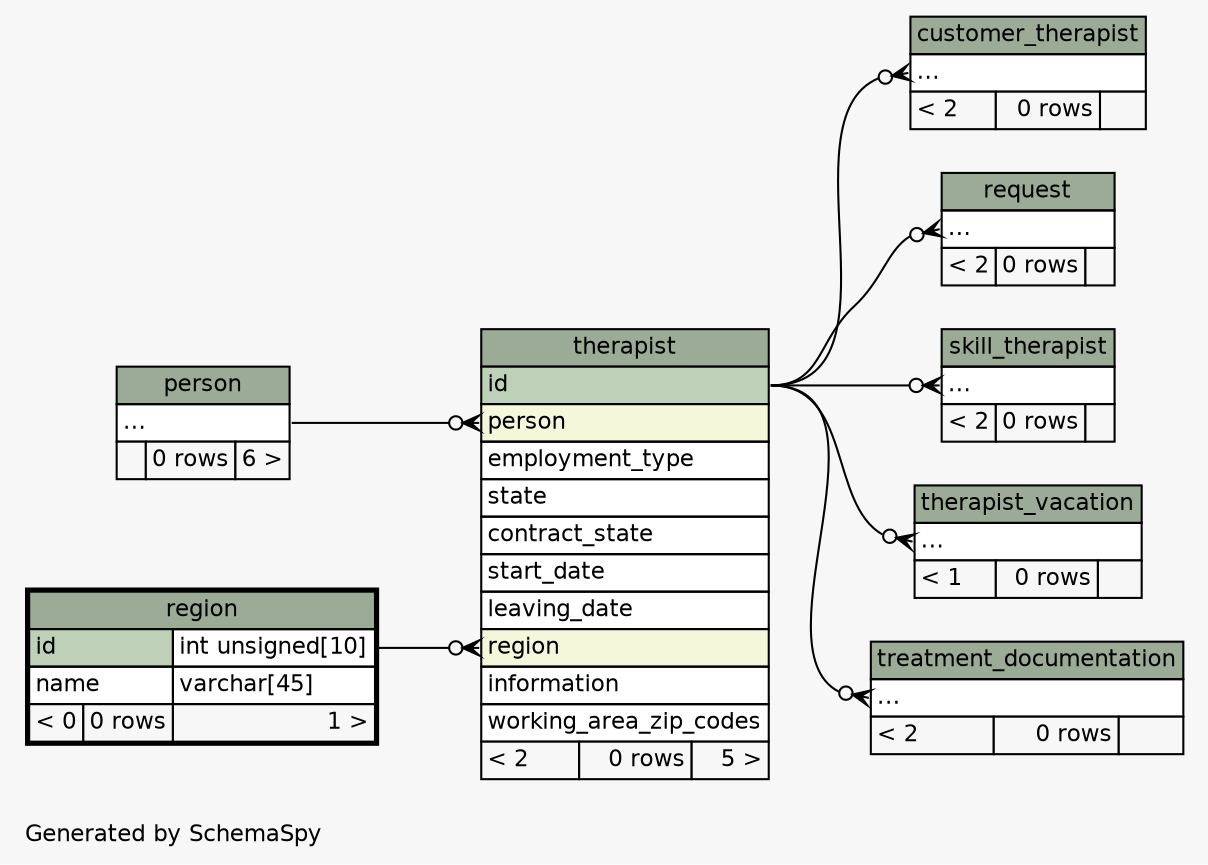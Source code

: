 // dot 2.40.1 on Linux 5.0.0-37-generic
// SchemaSpy rev 590
digraph "twoDegreesRelationshipsDiagram" {
  graph [
    rankdir="RL"
    bgcolor="#f7f7f7"
    label="\nGenerated by SchemaSpy"
    labeljust="l"
    nodesep="0.18"
    ranksep="0.46"
    fontname="Helvetica"
    fontsize="11"
  ];
  node [
    fontname="Helvetica"
    fontsize="11"
    shape="plaintext"
  ];
  edge [
    arrowsize="0.8"
  ];
  "customer_therapist":"elipses":w -> "therapist":"id":e [arrowhead=none dir=back arrowtail=crowodot];
  "request":"elipses":w -> "therapist":"id":e [arrowhead=none dir=back arrowtail=crowodot];
  "skill_therapist":"elipses":w -> "therapist":"id":e [arrowhead=none dir=back arrowtail=crowodot];
  "therapist":"person":w -> "person":"elipses":e [arrowhead=none dir=back arrowtail=crowodot];
  "therapist":"region":w -> "region":"id.type":e [arrowhead=none dir=back arrowtail=crowodot];
  "therapist_vacation":"elipses":w -> "therapist":"id":e [arrowhead=none dir=back arrowtail=crowodot];
  "treatment_documentation":"elipses":w -> "therapist":"id":e [arrowhead=none dir=back arrowtail=crowodot];
  "customer_therapist" [
    label=<
    <TABLE BORDER="0" CELLBORDER="1" CELLSPACING="0" BGCOLOR="#ffffff">
      <TR><TD COLSPAN="3" BGCOLOR="#9bab96" ALIGN="CENTER">customer_therapist</TD></TR>
      <TR><TD PORT="elipses" COLSPAN="3" ALIGN="LEFT">...</TD></TR>
      <TR><TD ALIGN="LEFT" BGCOLOR="#f7f7f7">&lt; 2</TD><TD ALIGN="RIGHT" BGCOLOR="#f7f7f7">0 rows</TD><TD ALIGN="RIGHT" BGCOLOR="#f7f7f7">  </TD></TR>
    </TABLE>>
    URL="customer_therapist.html"
    tooltip="customer_therapist"
  ];
  "person" [
    label=<
    <TABLE BORDER="0" CELLBORDER="1" CELLSPACING="0" BGCOLOR="#ffffff">
      <TR><TD COLSPAN="3" BGCOLOR="#9bab96" ALIGN="CENTER">person</TD></TR>
      <TR><TD PORT="elipses" COLSPAN="3" ALIGN="LEFT">...</TD></TR>
      <TR><TD ALIGN="LEFT" BGCOLOR="#f7f7f7">  </TD><TD ALIGN="RIGHT" BGCOLOR="#f7f7f7">0 rows</TD><TD ALIGN="RIGHT" BGCOLOR="#f7f7f7">6 &gt;</TD></TR>
    </TABLE>>
    URL="person.html"
    tooltip="person"
  ];
  "region" [
    label=<
    <TABLE BORDER="2" CELLBORDER="1" CELLSPACING="0" BGCOLOR="#ffffff">
      <TR><TD COLSPAN="3" BGCOLOR="#9bab96" ALIGN="CENTER">region</TD></TR>
      <TR><TD PORT="id" COLSPAN="2" BGCOLOR="#bed1b8" ALIGN="LEFT">id</TD><TD PORT="id.type" ALIGN="LEFT">int unsigned[10]</TD></TR>
      <TR><TD PORT="name" COLSPAN="2" ALIGN="LEFT">name</TD><TD PORT="name.type" ALIGN="LEFT">varchar[45]</TD></TR>
      <TR><TD ALIGN="LEFT" BGCOLOR="#f7f7f7">&lt; 0</TD><TD ALIGN="RIGHT" BGCOLOR="#f7f7f7">0 rows</TD><TD ALIGN="RIGHT" BGCOLOR="#f7f7f7">1 &gt;</TD></TR>
    </TABLE>>
    URL="region.html"
    tooltip="region"
  ];
  "request" [
    label=<
    <TABLE BORDER="0" CELLBORDER="1" CELLSPACING="0" BGCOLOR="#ffffff">
      <TR><TD COLSPAN="3" BGCOLOR="#9bab96" ALIGN="CENTER">request</TD></TR>
      <TR><TD PORT="elipses" COLSPAN="3" ALIGN="LEFT">...</TD></TR>
      <TR><TD ALIGN="LEFT" BGCOLOR="#f7f7f7">&lt; 2</TD><TD ALIGN="RIGHT" BGCOLOR="#f7f7f7">0 rows</TD><TD ALIGN="RIGHT" BGCOLOR="#f7f7f7">  </TD></TR>
    </TABLE>>
    URL="request.html"
    tooltip="request"
  ];
  "skill_therapist" [
    label=<
    <TABLE BORDER="0" CELLBORDER="1" CELLSPACING="0" BGCOLOR="#ffffff">
      <TR><TD COLSPAN="3" BGCOLOR="#9bab96" ALIGN="CENTER">skill_therapist</TD></TR>
      <TR><TD PORT="elipses" COLSPAN="3" ALIGN="LEFT">...</TD></TR>
      <TR><TD ALIGN="LEFT" BGCOLOR="#f7f7f7">&lt; 2</TD><TD ALIGN="RIGHT" BGCOLOR="#f7f7f7">0 rows</TD><TD ALIGN="RIGHT" BGCOLOR="#f7f7f7">  </TD></TR>
    </TABLE>>
    URL="skill_therapist.html"
    tooltip="skill_therapist"
  ];
  "therapist" [
    label=<
    <TABLE BORDER="0" CELLBORDER="1" CELLSPACING="0" BGCOLOR="#ffffff">
      <TR><TD COLSPAN="3" BGCOLOR="#9bab96" ALIGN="CENTER">therapist</TD></TR>
      <TR><TD PORT="id" COLSPAN="3" BGCOLOR="#bed1b8" ALIGN="LEFT">id</TD></TR>
      <TR><TD PORT="person" COLSPAN="3" BGCOLOR="#f4f7da" ALIGN="LEFT">person</TD></TR>
      <TR><TD PORT="employment_type" COLSPAN="3" ALIGN="LEFT">employment_type</TD></TR>
      <TR><TD PORT="state" COLSPAN="3" ALIGN="LEFT">state</TD></TR>
      <TR><TD PORT="contract_state" COLSPAN="3" ALIGN="LEFT">contract_state</TD></TR>
      <TR><TD PORT="start_date" COLSPAN="3" ALIGN="LEFT">start_date</TD></TR>
      <TR><TD PORT="leaving_date" COLSPAN="3" ALIGN="LEFT">leaving_date</TD></TR>
      <TR><TD PORT="region" COLSPAN="3" BGCOLOR="#f4f7da" ALIGN="LEFT">region</TD></TR>
      <TR><TD PORT="information" COLSPAN="3" ALIGN="LEFT">information</TD></TR>
      <TR><TD PORT="working_area_zip_codes" COLSPAN="3" ALIGN="LEFT">working_area_zip_codes</TD></TR>
      <TR><TD ALIGN="LEFT" BGCOLOR="#f7f7f7">&lt; 2</TD><TD ALIGN="RIGHT" BGCOLOR="#f7f7f7">0 rows</TD><TD ALIGN="RIGHT" BGCOLOR="#f7f7f7">5 &gt;</TD></TR>
    </TABLE>>
    URL="therapist.html"
    tooltip="therapist"
  ];
  "therapist_vacation" [
    label=<
    <TABLE BORDER="0" CELLBORDER="1" CELLSPACING="0" BGCOLOR="#ffffff">
      <TR><TD COLSPAN="3" BGCOLOR="#9bab96" ALIGN="CENTER">therapist_vacation</TD></TR>
      <TR><TD PORT="elipses" COLSPAN="3" ALIGN="LEFT">...</TD></TR>
      <TR><TD ALIGN="LEFT" BGCOLOR="#f7f7f7">&lt; 1</TD><TD ALIGN="RIGHT" BGCOLOR="#f7f7f7">0 rows</TD><TD ALIGN="RIGHT" BGCOLOR="#f7f7f7">  </TD></TR>
    </TABLE>>
    URL="therapist_vacation.html"
    tooltip="therapist_vacation"
  ];
  "treatment_documentation" [
    label=<
    <TABLE BORDER="0" CELLBORDER="1" CELLSPACING="0" BGCOLOR="#ffffff">
      <TR><TD COLSPAN="3" BGCOLOR="#9bab96" ALIGN="CENTER">treatment_documentation</TD></TR>
      <TR><TD PORT="elipses" COLSPAN="3" ALIGN="LEFT">...</TD></TR>
      <TR><TD ALIGN="LEFT" BGCOLOR="#f7f7f7">&lt; 2</TD><TD ALIGN="RIGHT" BGCOLOR="#f7f7f7">0 rows</TD><TD ALIGN="RIGHT" BGCOLOR="#f7f7f7">  </TD></TR>
    </TABLE>>
    URL="treatment_documentation.html"
    tooltip="treatment_documentation"
  ];
}
